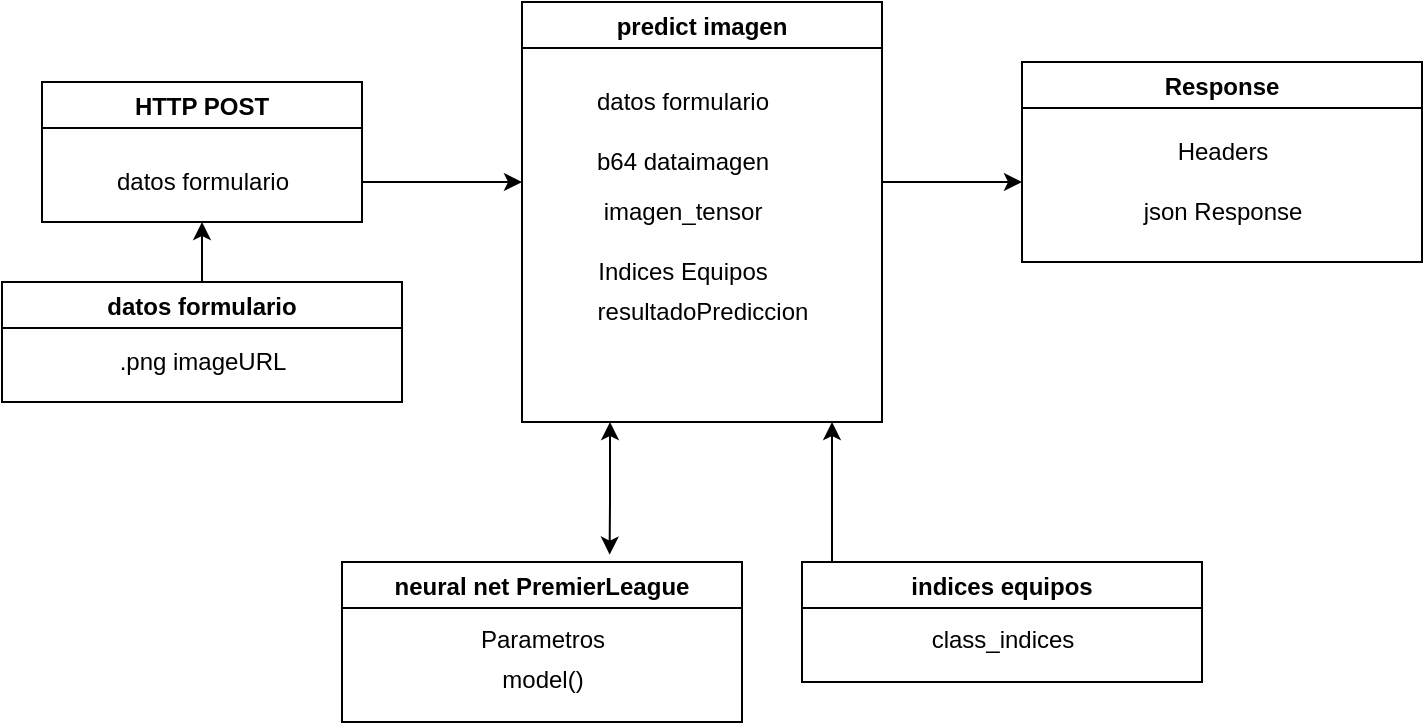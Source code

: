 <mxfile version="20.0.3" type="github"><diagram id="_PR5rB8g3A7-WBQryCZw" name="Page-1"><mxGraphModel dx="1480" dy="962" grid="1" gridSize="10" guides="1" tooltips="1" connect="1" arrows="1" fold="1" page="1" pageScale="1" pageWidth="827" pageHeight="1169" math="0" shadow="0"><root><mxCell id="0"/><mxCell id="1" parent="0"/><mxCell id="3uMeJU92-yCko1yZ4MZb-9" value="predict imagen" style="swimlane;" vertex="1" parent="1"><mxGeometry x="320" y="230" width="180" height="210" as="geometry"/></mxCell><mxCell id="3uMeJU92-yCko1yZ4MZb-12" value="b64 dataimagen" style="text;html=1;align=center;verticalAlign=middle;resizable=0;points=[];autosize=1;strokeColor=none;fillColor=none;" vertex="1" parent="3uMeJU92-yCko1yZ4MZb-9"><mxGeometry x="25" y="65" width="110" height="30" as="geometry"/></mxCell><mxCell id="3uMeJU92-yCko1yZ4MZb-13" value="imagen_tensor" style="text;html=1;align=center;verticalAlign=middle;resizable=0;points=[];autosize=1;strokeColor=none;fillColor=none;" vertex="1" parent="3uMeJU92-yCko1yZ4MZb-9"><mxGeometry x="30" y="90" width="100" height="30" as="geometry"/></mxCell><mxCell id="3uMeJU92-yCko1yZ4MZb-14" value="resultadoPrediccion" style="text;html=1;align=center;verticalAlign=middle;resizable=0;points=[];autosize=1;strokeColor=none;fillColor=none;" vertex="1" parent="3uMeJU92-yCko1yZ4MZb-9"><mxGeometry x="25" y="140" width="130" height="30" as="geometry"/></mxCell><mxCell id="3uMeJU92-yCko1yZ4MZb-15" value="Indices Equipos" style="text;html=1;align=center;verticalAlign=middle;resizable=0;points=[];autosize=1;strokeColor=none;fillColor=none;" vertex="1" parent="3uMeJU92-yCko1yZ4MZb-9"><mxGeometry x="25" y="120" width="110" height="30" as="geometry"/></mxCell><mxCell id="3uMeJU92-yCko1yZ4MZb-11" value="datos formulario" style="text;html=1;align=center;verticalAlign=middle;resizable=0;points=[];autosize=1;strokeColor=none;fillColor=none;" vertex="1" parent="3uMeJU92-yCko1yZ4MZb-9"><mxGeometry x="25" y="35" width="110" height="30" as="geometry"/></mxCell><mxCell id="3uMeJU92-yCko1yZ4MZb-35" value="" style="edgeStyle=elbowEdgeStyle;elbow=vertical;endArrow=classic;html=1;rounded=0;entryX=0.669;entryY=-0.046;entryDx=0;entryDy=0;entryPerimeter=0;startArrow=classic;startFill=1;" edge="1" parent="3uMeJU92-yCko1yZ4MZb-9" target="3uMeJU92-yCko1yZ4MZb-28"><mxGeometry width="50" height="50" relative="1" as="geometry"><mxPoint x="44" y="210" as="sourcePoint"/><mxPoint x="50" y="270" as="targetPoint"/><Array as="points"><mxPoint x="50" y="250"/></Array></mxGeometry></mxCell><mxCell id="3uMeJU92-yCko1yZ4MZb-16" value="datos formulario" style="swimlane;" vertex="1" parent="1"><mxGeometry x="60" y="370" width="200" height="60" as="geometry"/></mxCell><mxCell id="3uMeJU92-yCko1yZ4MZb-17" value=".png imageURL" style="text;html=1;align=center;verticalAlign=middle;resizable=0;points=[];autosize=1;strokeColor=none;fillColor=none;" vertex="1" parent="3uMeJU92-yCko1yZ4MZb-16"><mxGeometry x="45" y="25" width="110" height="30" as="geometry"/></mxCell><mxCell id="3uMeJU92-yCko1yZ4MZb-18" value="indices equipos" style="swimlane;" vertex="1" parent="1"><mxGeometry x="460" y="510" width="200" height="60" as="geometry"/></mxCell><mxCell id="3uMeJU92-yCko1yZ4MZb-19" value="class_indices" style="text;html=1;align=center;verticalAlign=middle;resizable=0;points=[];autosize=1;strokeColor=none;fillColor=none;" vertex="1" parent="3uMeJU92-yCko1yZ4MZb-18"><mxGeometry x="55" y="24" width="90" height="30" as="geometry"/></mxCell><mxCell id="3uMeJU92-yCko1yZ4MZb-21" value="Response" style="swimlane;" vertex="1" parent="1"><mxGeometry x="570" y="260" width="200" height="100" as="geometry"/></mxCell><mxCell id="3uMeJU92-yCko1yZ4MZb-23" value="Headers" style="text;html=1;align=center;verticalAlign=middle;resizable=0;points=[];autosize=1;strokeColor=none;fillColor=none;" vertex="1" parent="3uMeJU92-yCko1yZ4MZb-21"><mxGeometry x="65" y="30" width="70" height="30" as="geometry"/></mxCell><mxCell id="3uMeJU92-yCko1yZ4MZb-22" value="json Response" style="text;html=1;align=center;verticalAlign=middle;resizable=0;points=[];autosize=1;strokeColor=none;fillColor=none;" vertex="1" parent="3uMeJU92-yCko1yZ4MZb-21"><mxGeometry x="50" y="60" width="100" height="30" as="geometry"/></mxCell><mxCell id="3uMeJU92-yCko1yZ4MZb-26" value="HTTP POST" style="swimlane;" vertex="1" parent="1"><mxGeometry x="80" y="270" width="160" height="70" as="geometry"/></mxCell><mxCell id="3uMeJU92-yCko1yZ4MZb-27" value="datos formulario" style="text;html=1;align=center;verticalAlign=middle;resizable=0;points=[];autosize=1;strokeColor=none;fillColor=none;" vertex="1" parent="3uMeJU92-yCko1yZ4MZb-26"><mxGeometry x="25" y="35" width="110" height="30" as="geometry"/></mxCell><mxCell id="3uMeJU92-yCko1yZ4MZb-28" value="neural net PremierLeague" style="swimlane;" vertex="1" parent="1"><mxGeometry x="230" y="510" width="200" height="80" as="geometry"/></mxCell><mxCell id="3uMeJU92-yCko1yZ4MZb-29" value="Parametros" style="text;html=1;align=center;verticalAlign=middle;resizable=0;points=[];autosize=1;strokeColor=none;fillColor=none;" vertex="1" parent="3uMeJU92-yCko1yZ4MZb-28"><mxGeometry x="55" y="24" width="90" height="30" as="geometry"/></mxCell><mxCell id="3uMeJU92-yCko1yZ4MZb-30" value="model()" style="text;html=1;align=center;verticalAlign=middle;resizable=0;points=[];autosize=1;strokeColor=none;fillColor=none;" vertex="1" parent="3uMeJU92-yCko1yZ4MZb-28"><mxGeometry x="70" y="44" width="60" height="30" as="geometry"/></mxCell><mxCell id="3uMeJU92-yCko1yZ4MZb-31" value="" style="endArrow=classic;html=1;rounded=0;entryX=0.5;entryY=1;entryDx=0;entryDy=0;" edge="1" parent="1" target="3uMeJU92-yCko1yZ4MZb-26"><mxGeometry width="50" height="50" relative="1" as="geometry"><mxPoint x="160" y="370" as="sourcePoint"/><mxPoint x="210" y="320" as="targetPoint"/></mxGeometry></mxCell><mxCell id="3uMeJU92-yCko1yZ4MZb-32" value="" style="endArrow=classic;html=1;rounded=0;" edge="1" parent="1"><mxGeometry width="50" height="50" relative="1" as="geometry"><mxPoint x="240" y="320" as="sourcePoint"/><mxPoint x="320" y="320" as="targetPoint"/></mxGeometry></mxCell><mxCell id="3uMeJU92-yCko1yZ4MZb-33" value="" style="endArrow=classic;html=1;rounded=0;" edge="1" parent="1"><mxGeometry width="50" height="50" relative="1" as="geometry"><mxPoint x="500" y="320" as="sourcePoint"/><mxPoint x="570" y="320" as="targetPoint"/></mxGeometry></mxCell><mxCell id="3uMeJU92-yCko1yZ4MZb-37" value="" style="endArrow=classic;html=1;rounded=0;" edge="1" parent="1"><mxGeometry width="50" height="50" relative="1" as="geometry"><mxPoint x="475" y="510" as="sourcePoint"/><mxPoint x="475" y="440" as="targetPoint"/></mxGeometry></mxCell></root></mxGraphModel></diagram></mxfile>